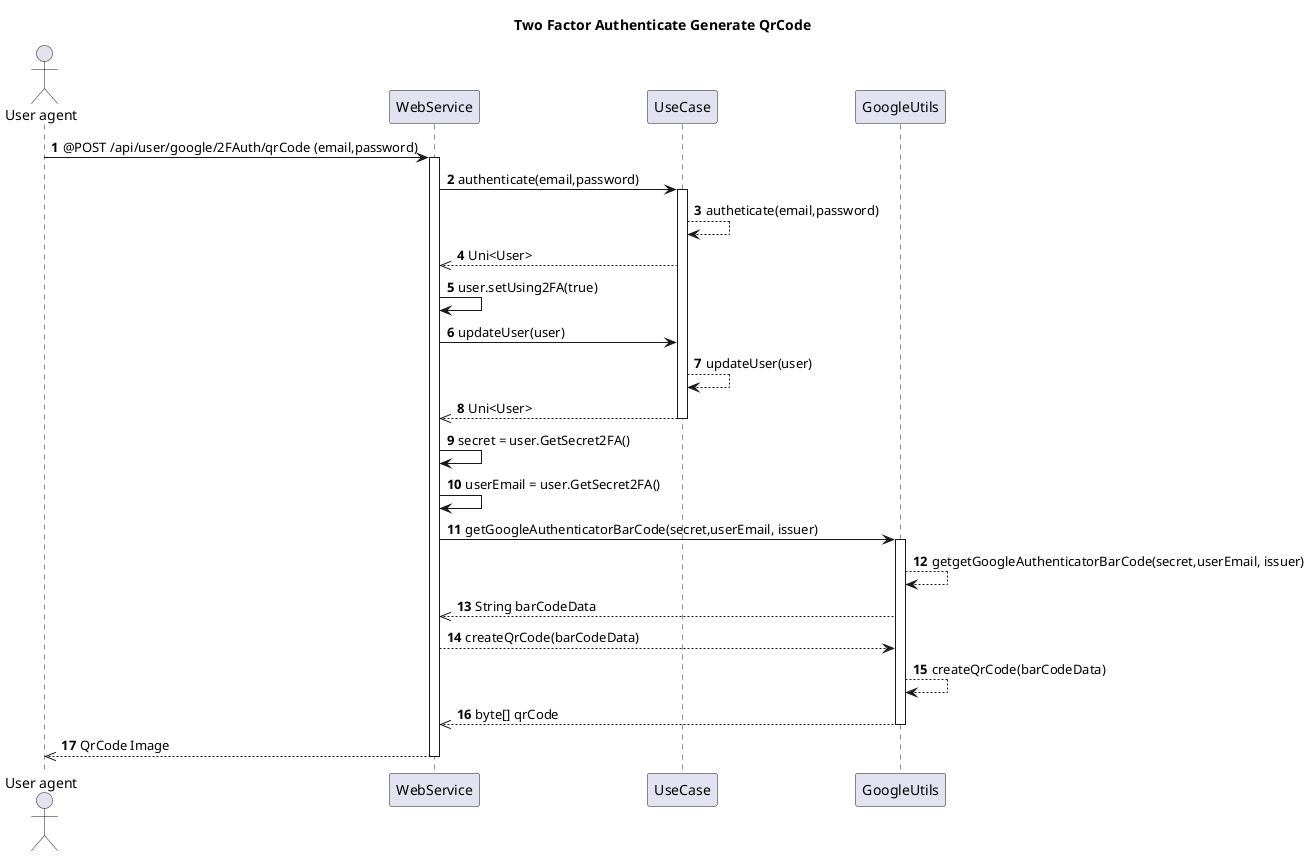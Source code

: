 @startuml
    title Two Factor Authenticate Generate QrCode
    actor "User agent" as user
    autonumber

    user -> WebService: @POST /api/user/google/2FAuth/qrCode (email,password)
    activate WebService

    WebService -> UseCase: authenticate(email,password)
    activate UseCase

    UseCase --> UseCase : autheticate(email,password)
    UseCase -->> WebService : Uni<User>

    WebService -> WebService : user.setUsing2FA(true)
    WebService -> UseCase: updateUser(user)
    
    UseCase --> UseCase : updateUser(user)
    UseCase -->> WebService: Uni<User>
    deactivate UseCase

    WebService -> WebService : secret = user.GetSecret2FA()
    WebService -> WebService : userEmail = user.GetSecret2FA()
    WebService -> GoogleUtils : getGoogleAuthenticatorBarCode(secret,userEmail, issuer)
    activate GoogleUtils
    GoogleUtils --> GoogleUtils : getgetGoogleAuthenticatorBarCode(secret,userEmail, issuer)
    GoogleUtils -->> WebService : String barCodeData
    WebService --> GoogleUtils : createQrCode(barCodeData)
    GoogleUtils --> GoogleUtils : createQrCode(barCodeData)
    GoogleUtils -->> WebService : byte[] qrCode
    deactivate GoogleUtils

    WebService -->> user : QrCode Image 
    deactivate WebService
@enduml